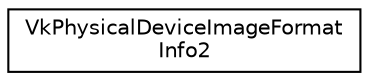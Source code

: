 digraph "Graphical Class Hierarchy"
{
 // LATEX_PDF_SIZE
  edge [fontname="Helvetica",fontsize="10",labelfontname="Helvetica",labelfontsize="10"];
  node [fontname="Helvetica",fontsize="10",shape=record];
  rankdir="LR";
  Node0 [label="VkPhysicalDeviceImageFormat\lInfo2",height=0.2,width=0.4,color="black", fillcolor="white", style="filled",URL="$structVkPhysicalDeviceImageFormatInfo2.html",tooltip=" "];
}
